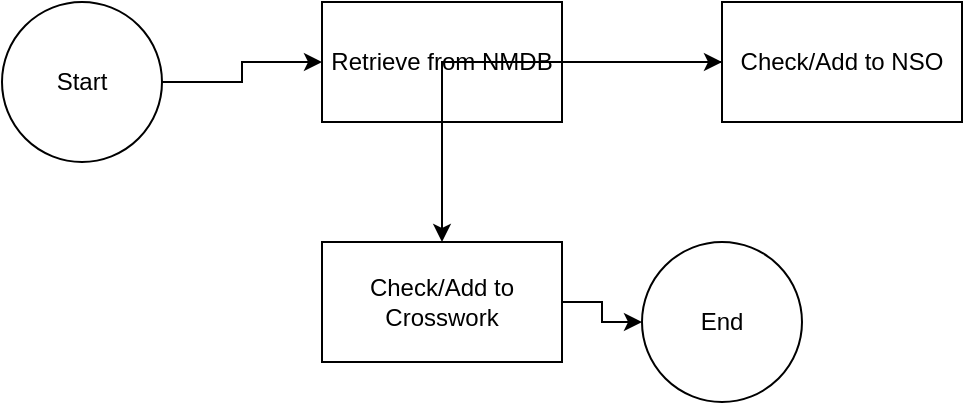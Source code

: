 <mxfile version="13.10.6" type="device">
  <diagram name="DeviceManagementWorkflow" id="xxxxxx-xxxxx">
    <mxGraphModel dx="600" dy="400" grid="1" gridSize="10" guides="1" tooltips="1" connect="1" arrows="1" fold="1" page="1" pageScale="1" pageWidth="827" pageHeight="1169" math="0" shadow="0">
      <root>
        <mxCell id="0" />
        <mxCell id="1" parent="0" />
        <!-- Start -->
        <mxCell id="2" value="Start" style="ellipse;whiteSpace=wrap;html=1;" vertex="1" connectable="0" parent="1">
          <mxGeometry x="80" y="80" width="80" height="80" as="geometry" />
        </mxCell>
        <!-- Retrieve from NMDB -->
        <mxCell id="3" value="Retrieve from NMDB" style="rounded=0;whiteSpace=wrap;html=1;" vertex="1" connectable="0" parent="1">
          <mxGeometry x="240" y="80" width="120" height="60" as="geometry" />
        </mxCell>
        <mxCell id="4" value="" style="edgeStyle=orthogonalEdgeStyle;rounded=0;orthogonalLoop=1;jettySize=auto;html=1;" edge="1" connectable="0" parent="1" source="2" target="3">
          <mxGeometry relative="1" as="geometry" />
        </mxCell>
        <!-- Check/Add to NSO -->
        <mxCell id="5" value="Check/Add to NSO" style="rounded=0;whiteSpace=wrap;html=1;" vertex="1" connectable="0" parent="1">
          <mxGeometry x="440" y="80" width="120" height="60" as="geometry" />
        </mxCell>
        <mxCell id="6" value="" style="edgeStyle=orthogonalEdgeStyle;rounded=0;orthogonalLoop=1;jettySize=auto;html=1;" edge="1" connectable="0" parent="1" source="3" target="5">
          <mxGeometry relative="1" as="geometry" />
        </mxCell>
        <!-- Check/Add to Crosswork -->
        <mxCell id="7" value="Check/Add to Crosswork" style="rounded=0;whiteSpace=wrap;html=1;" vertex="1" connectable="0" parent="1">
          <mxGeometry x="240" y="200" width="120" height="60" as="geometry" />
        </mxCell>
        <mxCell id="8" value="" style="edgeStyle=orthogonalEdgeStyle;rounded=0;orthogonalLoop=1;jettySize=auto;html=1;" edge="1" connectable="0" parent="1" source="5" target="7">
          <mxGeometry relative="1" as="geometry" />
        </mxCell>
        <!-- End -->
        <mxCell id="9" value="End" style="ellipse;whiteSpace=wrap;html=1;" vertex="1" connectable="0" parent="1">
          <mxGeometry x="400" y="200" width="80" height="80" as="geometry" />
        </mxCell>
        <mxCell id="10" value="" style="edgeStyle=orthogonalEdgeStyle;rounded=0;orthogonalLoop=1;jettySize=auto;html=1;" edge="1" connectable="0" parent="1" source="7" target="9">
          <mxGeometry relative="1" as="geometry" />
        </mxCell>
      </root>
    </mxGraphModel>
  </diagram>
</mxfile>
